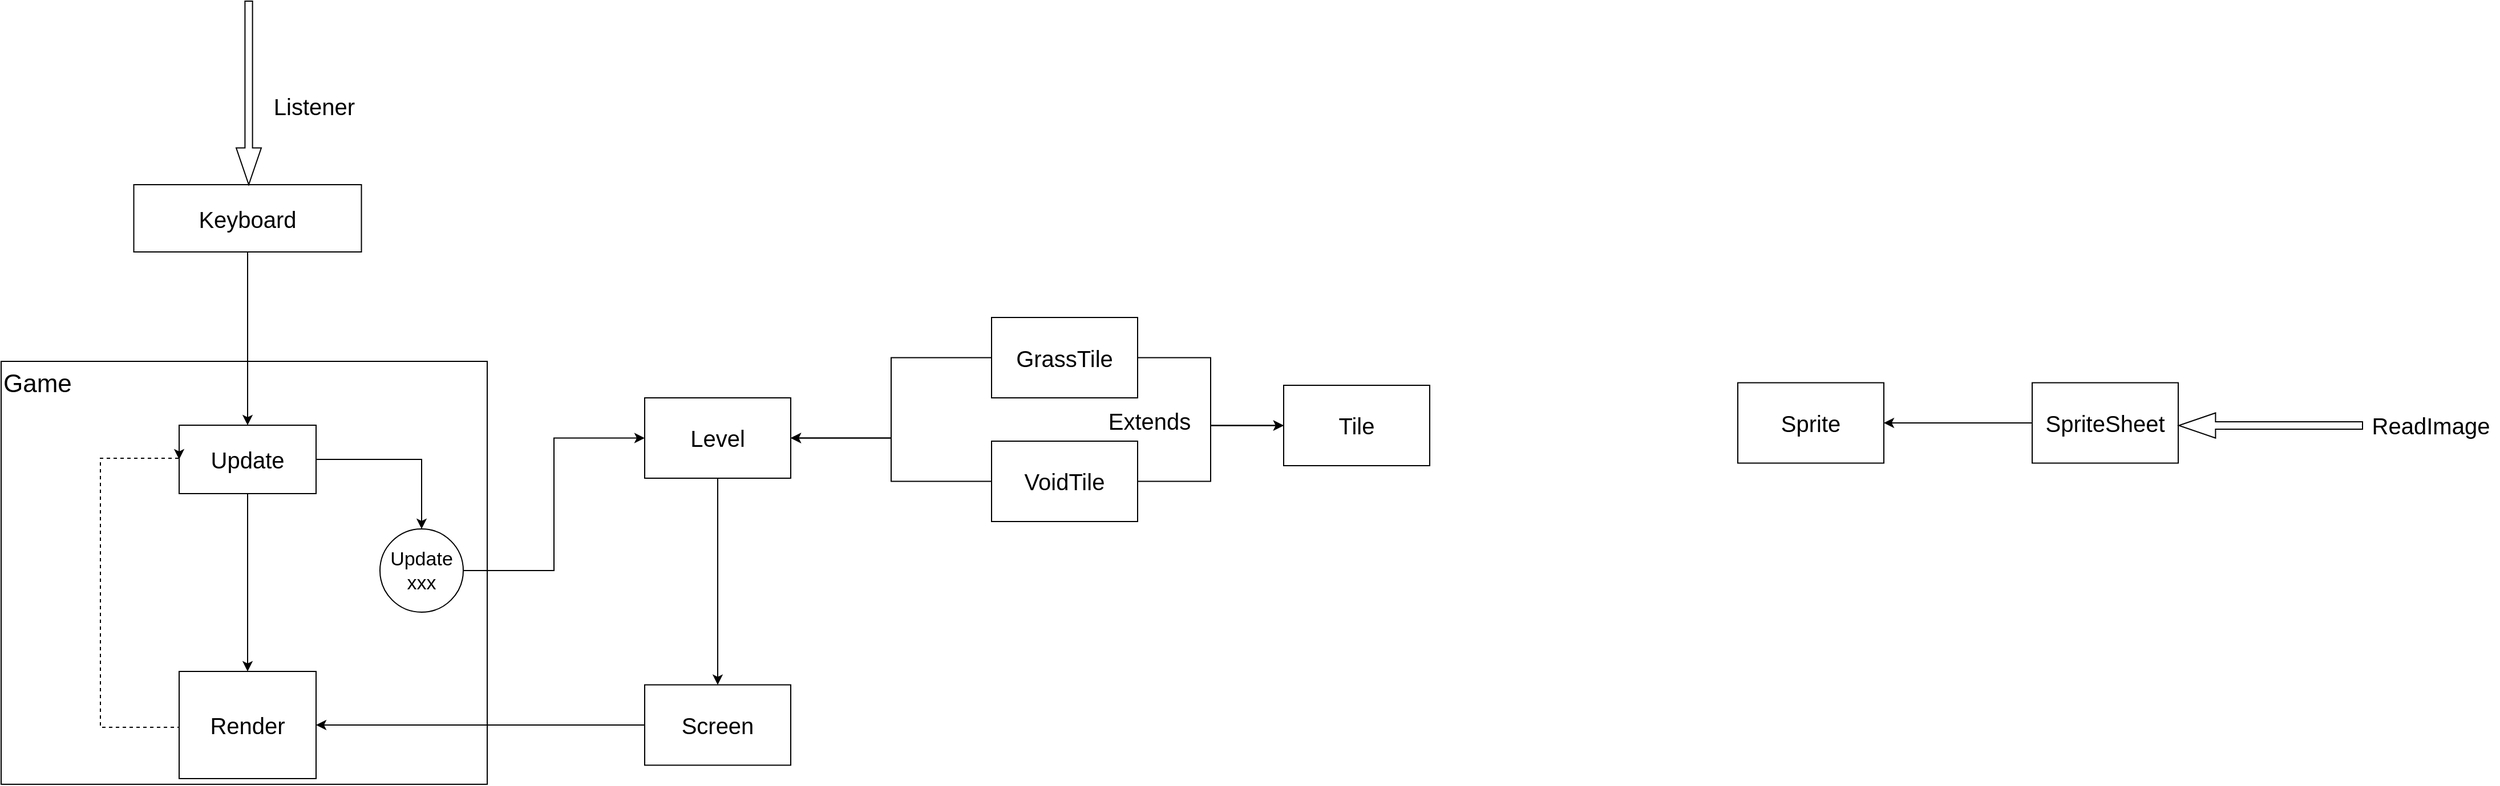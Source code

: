 <mxfile version="28.2.2">
  <diagram name="Page-1" id="eMzpdcfxDRXU5S7EZunc">
    <mxGraphModel dx="3258" dy="1946" grid="0" gridSize="10" guides="1" tooltips="1" connect="1" arrows="1" fold="1" page="0" pageScale="1" pageWidth="1920" pageHeight="1200" math="0" shadow="0">
      <root>
        <mxCell id="0" />
        <mxCell id="1" parent="0" />
        <mxCell id="153Gl87On8ET4E9MDmV--1" value="Game" style="rounded=0;whiteSpace=wrap;html=1;align=left;verticalAlign=top;fontSize=22;textShadow=0;" parent="1" vertex="1">
          <mxGeometry x="-939" y="-447" width="426" height="371" as="geometry" />
        </mxCell>
        <mxCell id="rpNOJbMMG7eSDbMSYl1A-13" style="edgeStyle=orthogonalEdgeStyle;rounded=0;orthogonalLoop=1;jettySize=auto;html=1;exitX=0;exitY=0.5;exitDx=0;exitDy=0;entryX=1;entryY=0.5;entryDx=0;entryDy=0;" edge="1" parent="1" source="153Gl87On8ET4E9MDmV--4" target="153Gl87On8ET4E9MDmV--16">
          <mxGeometry relative="1" as="geometry" />
        </mxCell>
        <mxCell id="153Gl87On8ET4E9MDmV--4" value="Screen" style="rounded=0;whiteSpace=wrap;html=1;align=center;verticalAlign=middle;fontSize=20;" parent="1" vertex="1">
          <mxGeometry x="-375" y="-163.25" width="128" height="70.5" as="geometry" />
        </mxCell>
        <mxCell id="153Gl87On8ET4E9MDmV--18" style="edgeStyle=orthogonalEdgeStyle;rounded=0;orthogonalLoop=1;jettySize=auto;html=1;exitX=0.5;exitY=1;exitDx=0;exitDy=0;" parent="1" source="153Gl87On8ET4E9MDmV--6" target="153Gl87On8ET4E9MDmV--15" edge="1">
          <mxGeometry relative="1" as="geometry" />
        </mxCell>
        <mxCell id="153Gl87On8ET4E9MDmV--6" value="Keyboard" style="rounded=0;whiteSpace=wrap;html=1;align=center;verticalAlign=middle;fontSize=20;" parent="1" vertex="1">
          <mxGeometry x="-822.75" y="-602" width="199.5" height="59" as="geometry" />
        </mxCell>
        <mxCell id="153Gl87On8ET4E9MDmV--12" value="" style="shape=singleArrow;direction=south;whiteSpace=wrap;html=1;" parent="1" vertex="1">
          <mxGeometry x="-733" y="-763" width="22" height="161" as="geometry" />
        </mxCell>
        <mxCell id="153Gl87On8ET4E9MDmV--13" value="Listener" style="text;html=1;align=center;verticalAlign=middle;whiteSpace=wrap;rounded=0;fontSize=20;" parent="1" vertex="1">
          <mxGeometry x="-724" y="-698" width="119" height="53" as="geometry" />
        </mxCell>
        <mxCell id="153Gl87On8ET4E9MDmV--19" style="edgeStyle=orthogonalEdgeStyle;rounded=0;orthogonalLoop=1;jettySize=auto;html=1;exitX=0.5;exitY=1;exitDx=0;exitDy=0;" parent="1" source="153Gl87On8ET4E9MDmV--15" target="153Gl87On8ET4E9MDmV--16" edge="1">
          <mxGeometry relative="1" as="geometry" />
        </mxCell>
        <mxCell id="rpNOJbMMG7eSDbMSYl1A-10" style="edgeStyle=orthogonalEdgeStyle;rounded=0;orthogonalLoop=1;jettySize=auto;html=1;exitX=1;exitY=0.5;exitDx=0;exitDy=0;entryX=0.5;entryY=0;entryDx=0;entryDy=0;" edge="1" parent="1" source="153Gl87On8ET4E9MDmV--15" target="prcBOF4q3noGiNaaP4B0-2">
          <mxGeometry relative="1" as="geometry" />
        </mxCell>
        <mxCell id="153Gl87On8ET4E9MDmV--15" value="Update" style="rounded=0;whiteSpace=wrap;html=1;fontSize=20;" parent="1" vertex="1">
          <mxGeometry x="-783" y="-391" width="120" height="60" as="geometry" />
        </mxCell>
        <mxCell id="153Gl87On8ET4E9MDmV--24" style="edgeStyle=orthogonalEdgeStyle;rounded=0;orthogonalLoop=1;jettySize=auto;html=1;exitX=0;exitY=0.25;exitDx=0;exitDy=0;entryX=0;entryY=0.5;entryDx=0;entryDy=0;dashed=1;" parent="1" source="153Gl87On8ET4E9MDmV--16" target="153Gl87On8ET4E9MDmV--15" edge="1">
          <mxGeometry relative="1" as="geometry">
            <Array as="points">
              <mxPoint x="-783" y="-126" />
              <mxPoint x="-852" y="-126" />
              <mxPoint x="-852" y="-362" />
            </Array>
          </mxGeometry>
        </mxCell>
        <mxCell id="153Gl87On8ET4E9MDmV--16" value="Render" style="rounded=0;whiteSpace=wrap;html=1;fontSize=20;" parent="1" vertex="1">
          <mxGeometry x="-783" y="-175" width="120" height="94" as="geometry" />
        </mxCell>
        <mxCell id="prcBOF4q3noGiNaaP4B0-11" style="edgeStyle=orthogonalEdgeStyle;rounded=0;orthogonalLoop=1;jettySize=auto;html=1;exitX=0;exitY=0.5;exitDx=0;exitDy=0;entryX=1;entryY=0.5;entryDx=0;entryDy=0;" parent="1" source="153Gl87On8ET4E9MDmV--25" target="153Gl87On8ET4E9MDmV--26" edge="1">
          <mxGeometry relative="1" as="geometry" />
        </mxCell>
        <mxCell id="153Gl87On8ET4E9MDmV--25" value="SpriteSheet" style="rounded=0;whiteSpace=wrap;html=1;align=center;verticalAlign=middle;fontSize=20;" parent="1" vertex="1">
          <mxGeometry x="841" y="-428.25" width="128" height="70.5" as="geometry" />
        </mxCell>
        <mxCell id="153Gl87On8ET4E9MDmV--26" value="Sprite" style="rounded=0;whiteSpace=wrap;html=1;align=center;verticalAlign=middle;fontSize=20;" parent="1" vertex="1">
          <mxGeometry x="583" y="-428.25" width="128" height="70.5" as="geometry" />
        </mxCell>
        <mxCell id="153Gl87On8ET4E9MDmV--29" value="" style="shape=singleArrow;direction=south;whiteSpace=wrap;html=1;rotation=90;" parent="1" vertex="1">
          <mxGeometry x="1039" y="-471.25" width="22" height="161" as="geometry" />
        </mxCell>
        <mxCell id="153Gl87On8ET4E9MDmV--30" value="ReadImage" style="text;html=1;align=center;verticalAlign=middle;whiteSpace=wrap;rounded=0;fontSize=20;" parent="1" vertex="1">
          <mxGeometry x="1131" y="-417.25" width="119" height="53" as="geometry" />
        </mxCell>
        <mxCell id="rpNOJbMMG7eSDbMSYl1A-12" style="edgeStyle=orthogonalEdgeStyle;rounded=0;orthogonalLoop=1;jettySize=auto;html=1;exitX=1;exitY=0.5;exitDx=0;exitDy=0;entryX=0;entryY=0.5;entryDx=0;entryDy=0;" edge="1" parent="1" source="prcBOF4q3noGiNaaP4B0-2" target="rpNOJbMMG7eSDbMSYl1A-2">
          <mxGeometry relative="1" as="geometry" />
        </mxCell>
        <mxCell id="prcBOF4q3noGiNaaP4B0-2" value="Update xxx" style="ellipse;whiteSpace=wrap;html=1;aspect=fixed;fontSize=17;" parent="1" vertex="1">
          <mxGeometry x="-607" y="-300" width="73" height="73" as="geometry" />
        </mxCell>
        <mxCell id="rpNOJbMMG7eSDbMSYl1A-14" style="edgeStyle=orthogonalEdgeStyle;rounded=0;orthogonalLoop=1;jettySize=auto;html=1;exitX=0;exitY=0.5;exitDx=0;exitDy=0;entryX=1;entryY=0.5;entryDx=0;entryDy=0;" edge="1" parent="1" source="prcBOF4q3noGiNaaP4B0-9" target="rpNOJbMMG7eSDbMSYl1A-2">
          <mxGeometry relative="1" as="geometry" />
        </mxCell>
        <mxCell id="rpNOJbMMG7eSDbMSYl1A-17" style="edgeStyle=orthogonalEdgeStyle;rounded=0;orthogonalLoop=1;jettySize=auto;html=1;exitX=1;exitY=0.5;exitDx=0;exitDy=0;entryX=0;entryY=0.5;entryDx=0;entryDy=0;" edge="1" parent="1" source="prcBOF4q3noGiNaaP4B0-9" target="prcBOF4q3noGiNaaP4B0-10">
          <mxGeometry relative="1" as="geometry" />
        </mxCell>
        <mxCell id="prcBOF4q3noGiNaaP4B0-9" value="GrassTile" style="rounded=0;whiteSpace=wrap;html=1;align=center;verticalAlign=middle;fontSize=20;" parent="1" vertex="1">
          <mxGeometry x="-71" y="-485.5" width="128" height="70.5" as="geometry" />
        </mxCell>
        <mxCell id="prcBOF4q3noGiNaaP4B0-10" value="Tile" style="rounded=0;whiteSpace=wrap;html=1;align=center;verticalAlign=middle;fontSize=20;" parent="1" vertex="1">
          <mxGeometry x="185" y="-426" width="128" height="70.5" as="geometry" />
        </mxCell>
        <mxCell id="8HnpL1CLeyRg7uONZm4t-2" value="Extends" style="text;html=1;align=center;verticalAlign=middle;whiteSpace=wrap;rounded=0;fontSize=20;" parent="1" vertex="1">
          <mxGeometry x="20" y="-417.25" width="95" height="44" as="geometry" />
        </mxCell>
        <mxCell id="rpNOJbMMG7eSDbMSYl1A-6" style="edgeStyle=orthogonalEdgeStyle;rounded=0;orthogonalLoop=1;jettySize=auto;html=1;exitX=0.5;exitY=1;exitDx=0;exitDy=0;" edge="1" parent="1" source="rpNOJbMMG7eSDbMSYl1A-2" target="153Gl87On8ET4E9MDmV--4">
          <mxGeometry relative="1" as="geometry" />
        </mxCell>
        <mxCell id="rpNOJbMMG7eSDbMSYl1A-2" value="Level" style="rounded=0;whiteSpace=wrap;html=1;align=center;verticalAlign=middle;fontSize=20;" vertex="1" parent="1">
          <mxGeometry x="-375" y="-415" width="128" height="70.5" as="geometry" />
        </mxCell>
        <mxCell id="rpNOJbMMG7eSDbMSYl1A-16" style="edgeStyle=orthogonalEdgeStyle;rounded=0;orthogonalLoop=1;jettySize=auto;html=1;exitX=0;exitY=0.5;exitDx=0;exitDy=0;entryX=1;entryY=0.5;entryDx=0;entryDy=0;" edge="1" parent="1" source="rpNOJbMMG7eSDbMSYl1A-4" target="rpNOJbMMG7eSDbMSYl1A-2">
          <mxGeometry relative="1" as="geometry" />
        </mxCell>
        <mxCell id="rpNOJbMMG7eSDbMSYl1A-18" style="edgeStyle=orthogonalEdgeStyle;rounded=0;orthogonalLoop=1;jettySize=auto;html=1;exitX=1;exitY=0.5;exitDx=0;exitDy=0;entryX=0;entryY=0.5;entryDx=0;entryDy=0;" edge="1" parent="1" source="rpNOJbMMG7eSDbMSYl1A-4" target="prcBOF4q3noGiNaaP4B0-10">
          <mxGeometry relative="1" as="geometry" />
        </mxCell>
        <mxCell id="rpNOJbMMG7eSDbMSYl1A-4" value="VoidTile" style="rounded=0;whiteSpace=wrap;html=1;align=center;verticalAlign=middle;fontSize=20;" vertex="1" parent="1">
          <mxGeometry x="-71" y="-377" width="128" height="70.5" as="geometry" />
        </mxCell>
      </root>
    </mxGraphModel>
  </diagram>
</mxfile>
